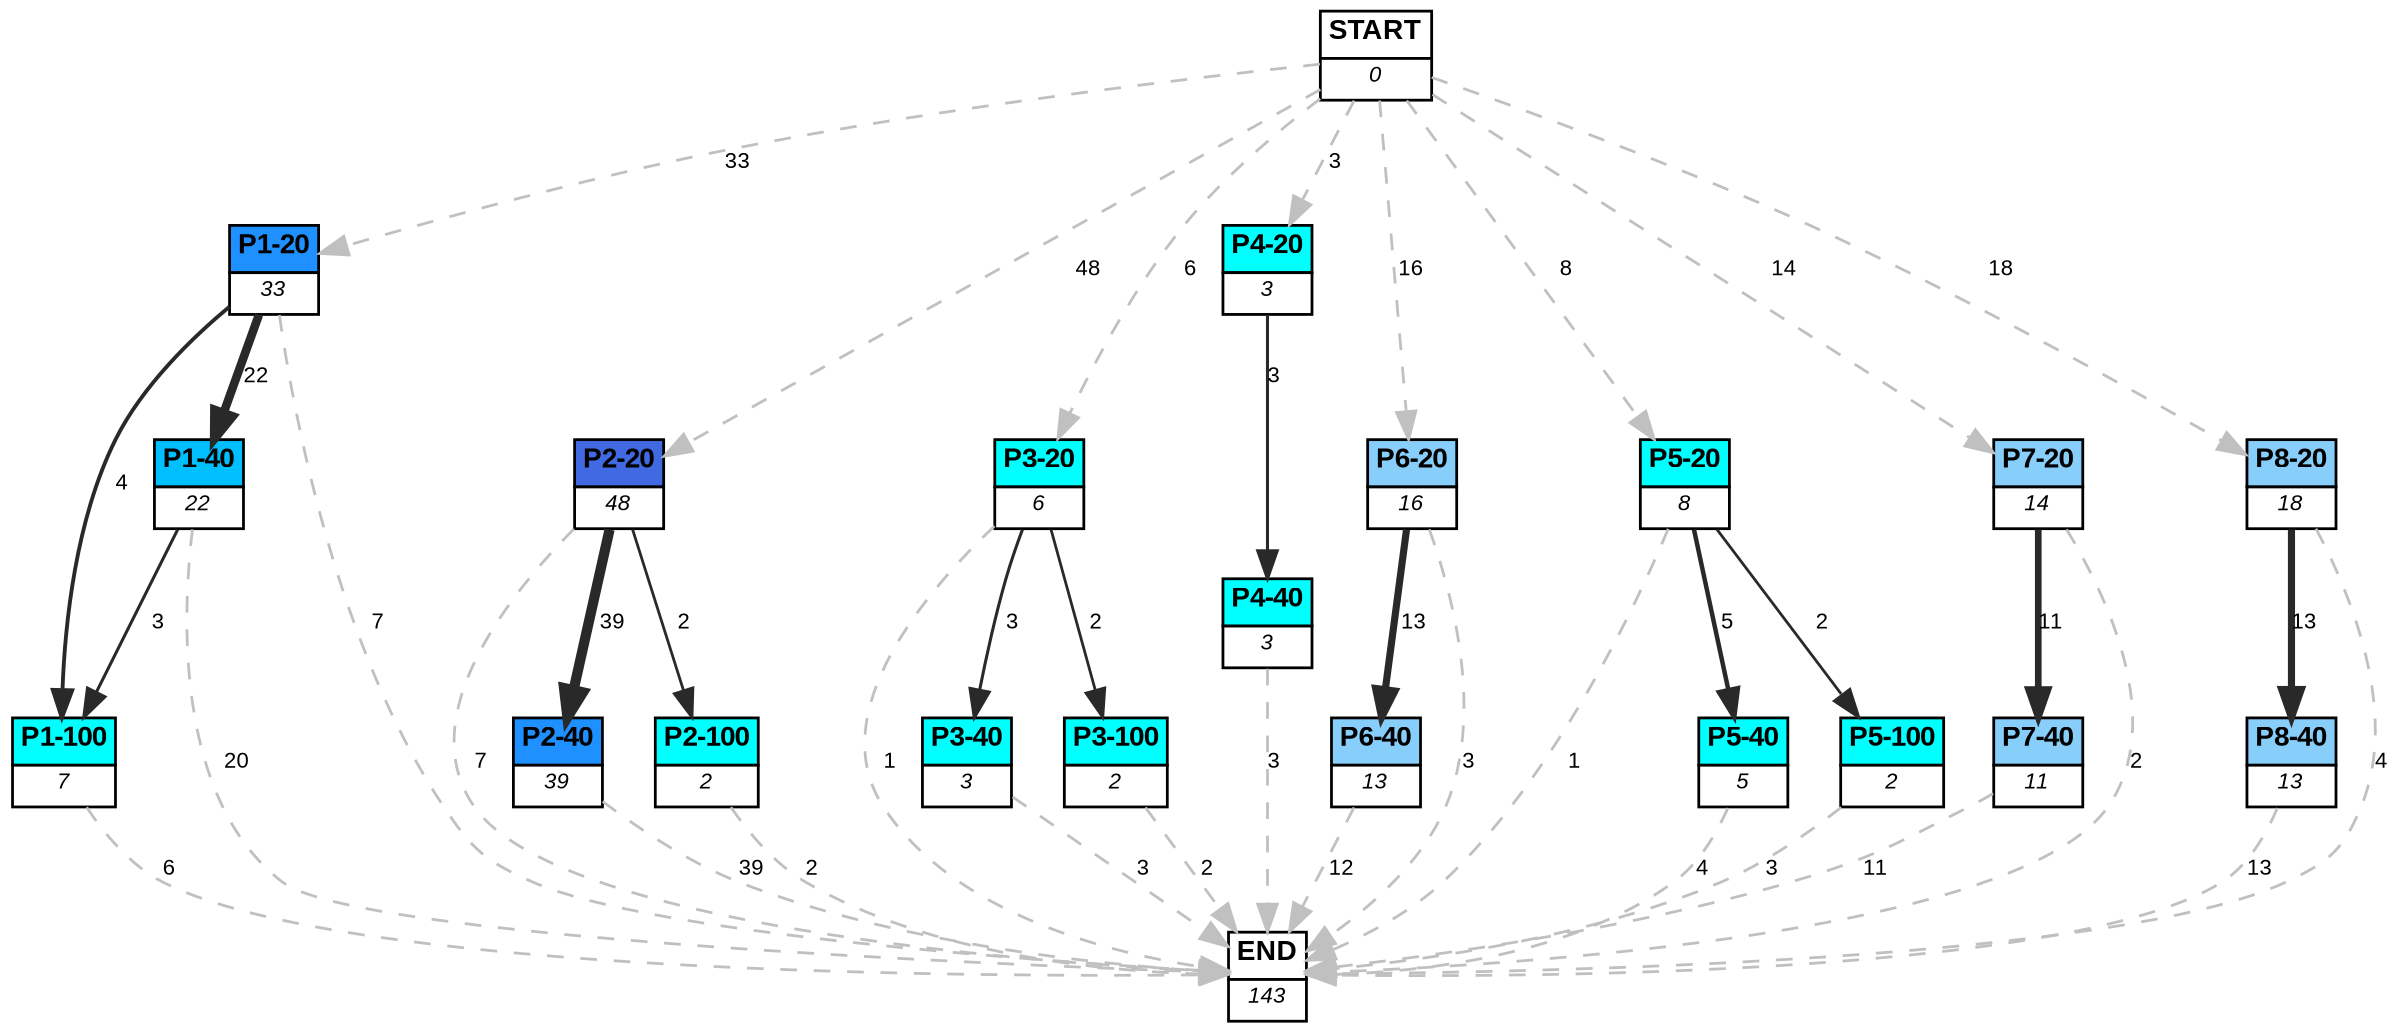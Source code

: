digraph graphname {
	dpi = 150
	size="16,11!";
	margin = 0;
"P1-20" [shape=plain, label=<<table border="0" cellborder="1" cellspacing="0"><tr><td bgcolor="dodgerblue"><FONT face="Arial" POINT-SIZE="10"><b>P1-20</b></FONT></td></tr><tr><td bgcolor="white"><FONT face="Arial" POINT-SIZE="8"><i>33</i></FONT></td></tr></table>>]
"P1-40" [shape=plain, label=<<table border="0" cellborder="1" cellspacing="0"><tr><td bgcolor="deepskyblue"><FONT face="Arial" POINT-SIZE="10"><b>P1-40</b></FONT></td></tr><tr><td bgcolor="white"><FONT face="Arial" POINT-SIZE="8"><i>22</i></FONT></td></tr></table>>]
"P1-100" [shape=plain, label=<<table border="0" cellborder="1" cellspacing="0"><tr><td bgcolor="aqua"><FONT face="Arial" POINT-SIZE="10"><b>P1-100</b></FONT></td></tr><tr><td bgcolor="white"><FONT face="Arial" POINT-SIZE="8"><i>7</i></FONT></td></tr></table>>]
"P2-20" [shape=plain, label=<<table border="0" cellborder="1" cellspacing="0"><tr><td bgcolor="royalblue"><FONT face="Arial" POINT-SIZE="10"><b>P2-20</b></FONT></td></tr><tr><td bgcolor="white"><FONT face="Arial" POINT-SIZE="8"><i>48</i></FONT></td></tr></table>>]
"P2-40" [shape=plain, label=<<table border="0" cellborder="1" cellspacing="0"><tr><td bgcolor="dodgerblue"><FONT face="Arial" POINT-SIZE="10"><b>P2-40</b></FONT></td></tr><tr><td bgcolor="white"><FONT face="Arial" POINT-SIZE="8"><i>39</i></FONT></td></tr></table>>]
"P3-20" [shape=plain, label=<<table border="0" cellborder="1" cellspacing="0"><tr><td bgcolor="aqua"><FONT face="Arial" POINT-SIZE="10"><b>P3-20</b></FONT></td></tr><tr><td bgcolor="white"><FONT face="Arial" POINT-SIZE="8"><i>6</i></FONT></td></tr></table>>]
"P3-40" [shape=plain, label=<<table border="0" cellborder="1" cellspacing="0"><tr><td bgcolor="aqua"><FONT face="Arial" POINT-SIZE="10"><b>P3-40</b></FONT></td></tr><tr><td bgcolor="white"><FONT face="Arial" POINT-SIZE="8"><i>3</i></FONT></td></tr></table>>]
"P4-20" [shape=plain, label=<<table border="0" cellborder="1" cellspacing="0"><tr><td bgcolor="aqua"><FONT face="Arial" POINT-SIZE="10"><b>P4-20</b></FONT></td></tr><tr><td bgcolor="white"><FONT face="Arial" POINT-SIZE="8"><i>3</i></FONT></td></tr></table>>]
"P4-40" [shape=plain, label=<<table border="0" cellborder="1" cellspacing="0"><tr><td bgcolor="aqua"><FONT face="Arial" POINT-SIZE="10"><b>P4-40</b></FONT></td></tr><tr><td bgcolor="white"><FONT face="Arial" POINT-SIZE="8"><i>3</i></FONT></td></tr></table>>]
"P6-20" [shape=plain, label=<<table border="0" cellborder="1" cellspacing="0"><tr><td bgcolor="lightskyblue"><FONT face="Arial" POINT-SIZE="10"><b>P6-20</b></FONT></td></tr><tr><td bgcolor="white"><FONT face="Arial" POINT-SIZE="8"><i>16</i></FONT></td></tr></table>>]
"P6-40" [shape=plain, label=<<table border="0" cellborder="1" cellspacing="0"><tr><td bgcolor="lightskyblue"><FONT face="Arial" POINT-SIZE="10"><b>P6-40</b></FONT></td></tr><tr><td bgcolor="white"><FONT face="Arial" POINT-SIZE="8"><i>13</i></FONT></td></tr></table>>]
"P5-20" [shape=plain, label=<<table border="0" cellborder="1" cellspacing="0"><tr><td bgcolor="aqua"><FONT face="Arial" POINT-SIZE="10"><b>P5-20</b></FONT></td></tr><tr><td bgcolor="white"><FONT face="Arial" POINT-SIZE="8"><i>8</i></FONT></td></tr></table>>]
"P5-40" [shape=plain, label=<<table border="0" cellborder="1" cellspacing="0"><tr><td bgcolor="aqua"><FONT face="Arial" POINT-SIZE="10"><b>P5-40</b></FONT></td></tr><tr><td bgcolor="white"><FONT face="Arial" POINT-SIZE="8"><i>5</i></FONT></td></tr></table>>]
"P2-100" [shape=plain, label=<<table border="0" cellborder="1" cellspacing="0"><tr><td bgcolor="aqua"><FONT face="Arial" POINT-SIZE="10"><b>P2-100</b></FONT></td></tr><tr><td bgcolor="white"><FONT face="Arial" POINT-SIZE="8"><i>2</i></FONT></td></tr></table>>]
"P3-100" [shape=plain, label=<<table border="0" cellborder="1" cellspacing="0"><tr><td bgcolor="aqua"><FONT face="Arial" POINT-SIZE="10"><b>P3-100</b></FONT></td></tr><tr><td bgcolor="white"><FONT face="Arial" POINT-SIZE="8"><i>2</i></FONT></td></tr></table>>]
"P5-100" [shape=plain, label=<<table border="0" cellborder="1" cellspacing="0"><tr><td bgcolor="aqua"><FONT face="Arial" POINT-SIZE="10"><b>P5-100</b></FONT></td></tr><tr><td bgcolor="white"><FONT face="Arial" POINT-SIZE="8"><i>2</i></FONT></td></tr></table>>]
"P7-20" [shape=plain, label=<<table border="0" cellborder="1" cellspacing="0"><tr><td bgcolor="lightskyblue"><FONT face="Arial" POINT-SIZE="10"><b>P7-20</b></FONT></td></tr><tr><td bgcolor="white"><FONT face="Arial" POINT-SIZE="8"><i>14</i></FONT></td></tr></table>>]
"P7-40" [shape=plain, label=<<table border="0" cellborder="1" cellspacing="0"><tr><td bgcolor="lightskyblue"><FONT face="Arial" POINT-SIZE="10"><b>P7-40</b></FONT></td></tr><tr><td bgcolor="white"><FONT face="Arial" POINT-SIZE="8"><i>11</i></FONT></td></tr></table>>]
"P8-20" [shape=plain, label=<<table border="0" cellborder="1" cellspacing="0"><tr><td bgcolor="lightskyblue"><FONT face="Arial" POINT-SIZE="10"><b>P8-20</b></FONT></td></tr><tr><td bgcolor="white"><FONT face="Arial" POINT-SIZE="8"><i>18</i></FONT></td></tr></table>>]
"P8-40" [shape=plain, label=<<table border="0" cellborder="1" cellspacing="0"><tr><td bgcolor="lightskyblue"><FONT face="Arial" POINT-SIZE="10"><b>P8-40</b></FONT></td></tr><tr><td bgcolor="white"><FONT face="Arial" POINT-SIZE="8"><i>13</i></FONT></td></tr></table>>]
"START" [shape=plain, label=<<table border="0" cellborder="1" cellspacing="0"><tr><td bgcolor="white"><FONT face="Arial" POINT-SIZE="10"><b>START</b></FONT></td></tr><tr><td bgcolor="white"><FONT face="Arial" POINT-SIZE="8"><i>0</i></FONT></td></tr></table>>]
"END" [shape=plain, label=<<table border="0" cellborder="1" cellspacing="0"><tr><td bgcolor="white"><FONT face="Arial" POINT-SIZE="10"><b>END</b></FONT></td></tr><tr><td bgcolor="white"><FONT face="Arial" POINT-SIZE="8"><i>143</i></FONT></td></tr></table>>]
"P1-20" -> "P1-40" [ color=grey16 penwidth = "3.091042453358316"label ="22" labelfloat=false fontname="Arial" fontsize=8]
"P1-20" -> "P1-100" [ color=grey16 penwidth = "1.3862943611198906"label ="4" labelfloat=false fontname="Arial" fontsize=8]
"P1-20" -> "END" [ style = dashed color=grey label ="7" labelfloat=false fontname="Arial" fontsize=8]
"P1-40" -> "P1-100" [ color=grey16 penwidth = "1.0986122886681098"label ="3" labelfloat=false fontname="Arial" fontsize=8]
"P1-40" -> "END" [ style = dashed color=grey label ="20" labelfloat=false fontname="Arial" fontsize=8]
"P1-100" -> "END" [ style = dashed color=grey label ="6" labelfloat=false fontname="Arial" fontsize=8]
"P2-20" -> "P2-40" [ color=grey16 penwidth = "3.6635616461296463"label ="39" labelfloat=false fontname="Arial" fontsize=8]
"P2-20" -> "P2-100" [ color=grey16 penwidth = "1"label ="2" labelfloat=false fontname="Arial" fontsize=8]
"P2-20" -> "END" [ style = dashed color=grey label ="7" labelfloat=false fontname="Arial" fontsize=8]
"P2-40" -> "END" [ style = dashed color=grey label ="39" labelfloat=false fontname="Arial" fontsize=8]
"P3-20" -> "P3-40" [ color=grey16 penwidth = "1.0986122886681098"label ="3" labelfloat=false fontname="Arial" fontsize=8]
"P3-20" -> "P3-100" [ color=grey16 penwidth = "1"label ="2" labelfloat=false fontname="Arial" fontsize=8]
"P3-20" -> "END" [ style = dashed color=grey label ="1" labelfloat=false fontname="Arial" fontsize=8]
"P3-40" -> "END" [ style = dashed color=grey label ="3" labelfloat=false fontname="Arial" fontsize=8]
"P4-20" -> "P4-40" [ color=grey16 penwidth = "1.0986122886681098"label ="3" labelfloat=false fontname="Arial" fontsize=8]
"P4-40" -> "END" [ style = dashed color=grey label ="3" labelfloat=false fontname="Arial" fontsize=8]
"P6-20" -> "P6-40" [ color=grey16 penwidth = "2.5649493574615367"label ="13" labelfloat=false fontname="Arial" fontsize=8]
"P6-20" -> "END" [ style = dashed color=grey label ="3" labelfloat=false fontname="Arial" fontsize=8]
"P6-40" -> "END" [ style = dashed color=grey label ="12" labelfloat=false fontname="Arial" fontsize=8]
"P5-20" -> "P5-40" [ color=grey16 penwidth = "1.6094379124341003"label ="5" labelfloat=false fontname="Arial" fontsize=8]
"P5-20" -> "P5-100" [ color=grey16 penwidth = "1"label ="2" labelfloat=false fontname="Arial" fontsize=8]
"P5-20" -> "END" [ style = dashed color=grey label ="1" labelfloat=false fontname="Arial" fontsize=8]
"P5-40" -> "END" [ style = dashed color=grey label ="4" labelfloat=false fontname="Arial" fontsize=8]
"P2-100" -> "END" [ style = dashed color=grey label ="2" labelfloat=false fontname="Arial" fontsize=8]
"P3-100" -> "END" [ style = dashed color=grey label ="2" labelfloat=false fontname="Arial" fontsize=8]
"P5-100" -> "END" [ style = dashed color=grey label ="3" labelfloat=false fontname="Arial" fontsize=8]
"P7-20" -> "P7-40" [ color=grey16 penwidth = "2.3978952727983707"label ="11" labelfloat=false fontname="Arial" fontsize=8]
"P7-20" -> "END" [ style = dashed color=grey label ="2" labelfloat=false fontname="Arial" fontsize=8]
"P7-40" -> "END" [ style = dashed color=grey label ="11" labelfloat=false fontname="Arial" fontsize=8]
"P8-20" -> "P8-40" [ color=grey16 penwidth = "2.5649493574615367"label ="13" labelfloat=false fontname="Arial" fontsize=8]
"P8-20" -> "END" [ style = dashed color=grey label ="4" labelfloat=false fontname="Arial" fontsize=8]
"P8-40" -> "END" [ style = dashed color=grey label ="13" labelfloat=false fontname="Arial" fontsize=8]
"START" -> "P1-20" [ style = dashed color=grey label ="33" labelfloat=false fontname="Arial" fontsize=8]
"START" -> "P2-20" [ style = dashed color=grey label ="48" labelfloat=false fontname="Arial" fontsize=8]
"START" -> "P3-20" [ style = dashed color=grey label ="6" labelfloat=false fontname="Arial" fontsize=8]
"START" -> "P4-20" [ style = dashed color=grey label ="3" labelfloat=false fontname="Arial" fontsize=8]
"START" -> "P6-20" [ style = dashed color=grey label ="16" labelfloat=false fontname="Arial" fontsize=8]
"START" -> "P5-20" [ style = dashed color=grey label ="8" labelfloat=false fontname="Arial" fontsize=8]
"START" -> "P7-20" [ style = dashed color=grey label ="14" labelfloat=false fontname="Arial" fontsize=8]
"START" -> "P8-20" [ style = dashed color=grey label ="18" labelfloat=false fontname="Arial" fontsize=8]
}